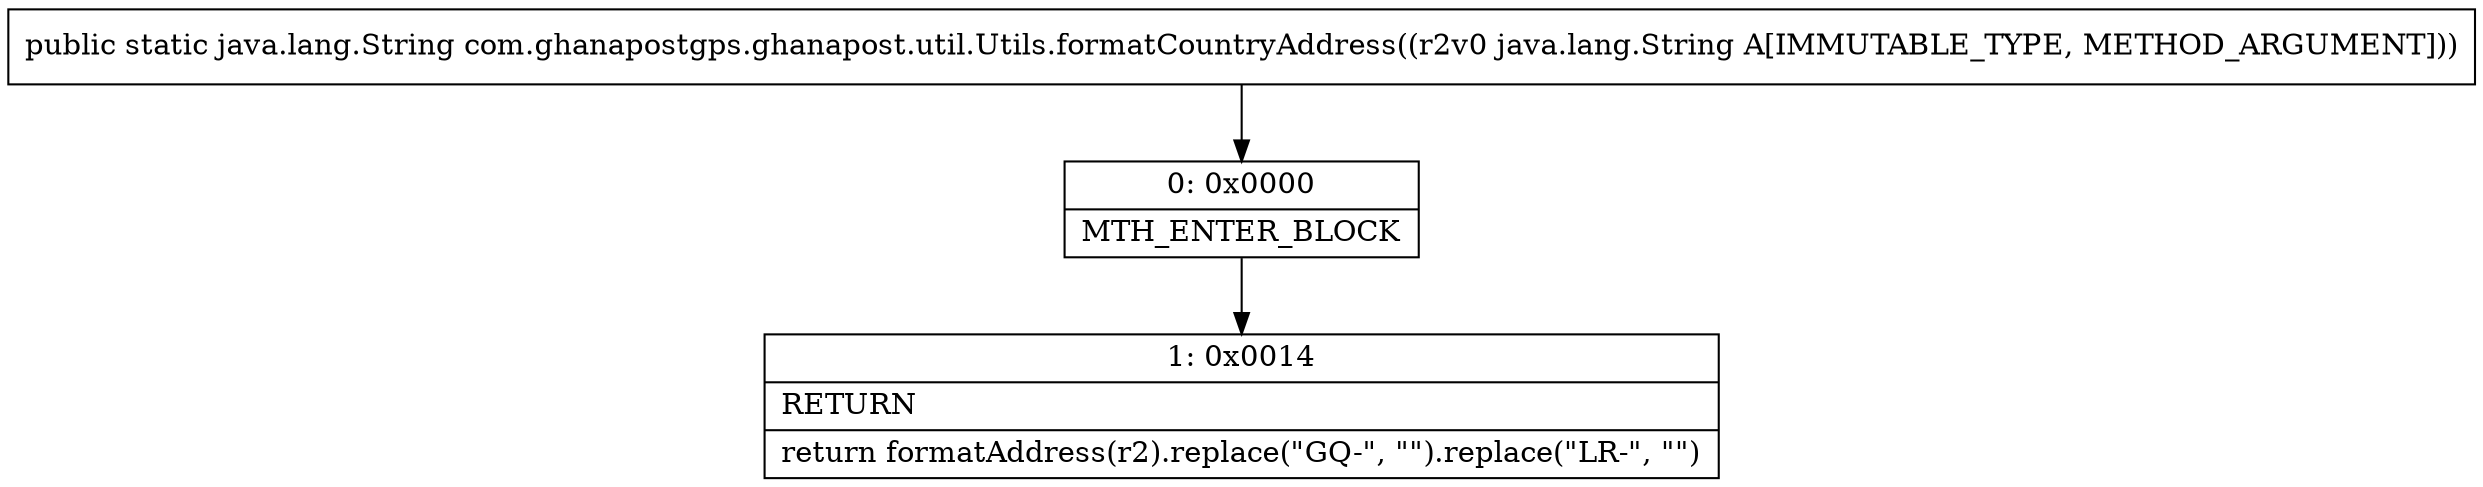 digraph "CFG forcom.ghanapostgps.ghanapost.util.Utils.formatCountryAddress(Ljava\/lang\/String;)Ljava\/lang\/String;" {
Node_0 [shape=record,label="{0\:\ 0x0000|MTH_ENTER_BLOCK\l}"];
Node_1 [shape=record,label="{1\:\ 0x0014|RETURN\l|return formatAddress(r2).replace(\"GQ\-\", \"\").replace(\"LR\-\", \"\")\l}"];
MethodNode[shape=record,label="{public static java.lang.String com.ghanapostgps.ghanapost.util.Utils.formatCountryAddress((r2v0 java.lang.String A[IMMUTABLE_TYPE, METHOD_ARGUMENT])) }"];
MethodNode -> Node_0;
Node_0 -> Node_1;
}

